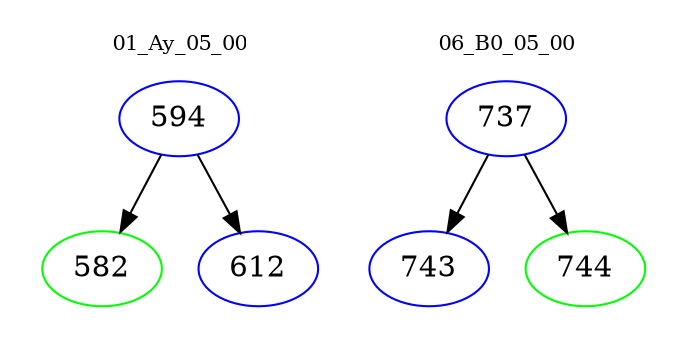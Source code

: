 digraph{
subgraph cluster_0 {
color = white
label = "01_Ay_05_00";
fontsize=10;
T0_594 [label="594", color="blue"]
T0_594 -> T0_582 [color="black"]
T0_582 [label="582", color="green"]
T0_594 -> T0_612 [color="black"]
T0_612 [label="612", color="blue"]
}
subgraph cluster_1 {
color = white
label = "06_B0_05_00";
fontsize=10;
T1_737 [label="737", color="blue"]
T1_737 -> T1_743 [color="black"]
T1_743 [label="743", color="blue"]
T1_737 -> T1_744 [color="black"]
T1_744 [label="744", color="green"]
}
}

